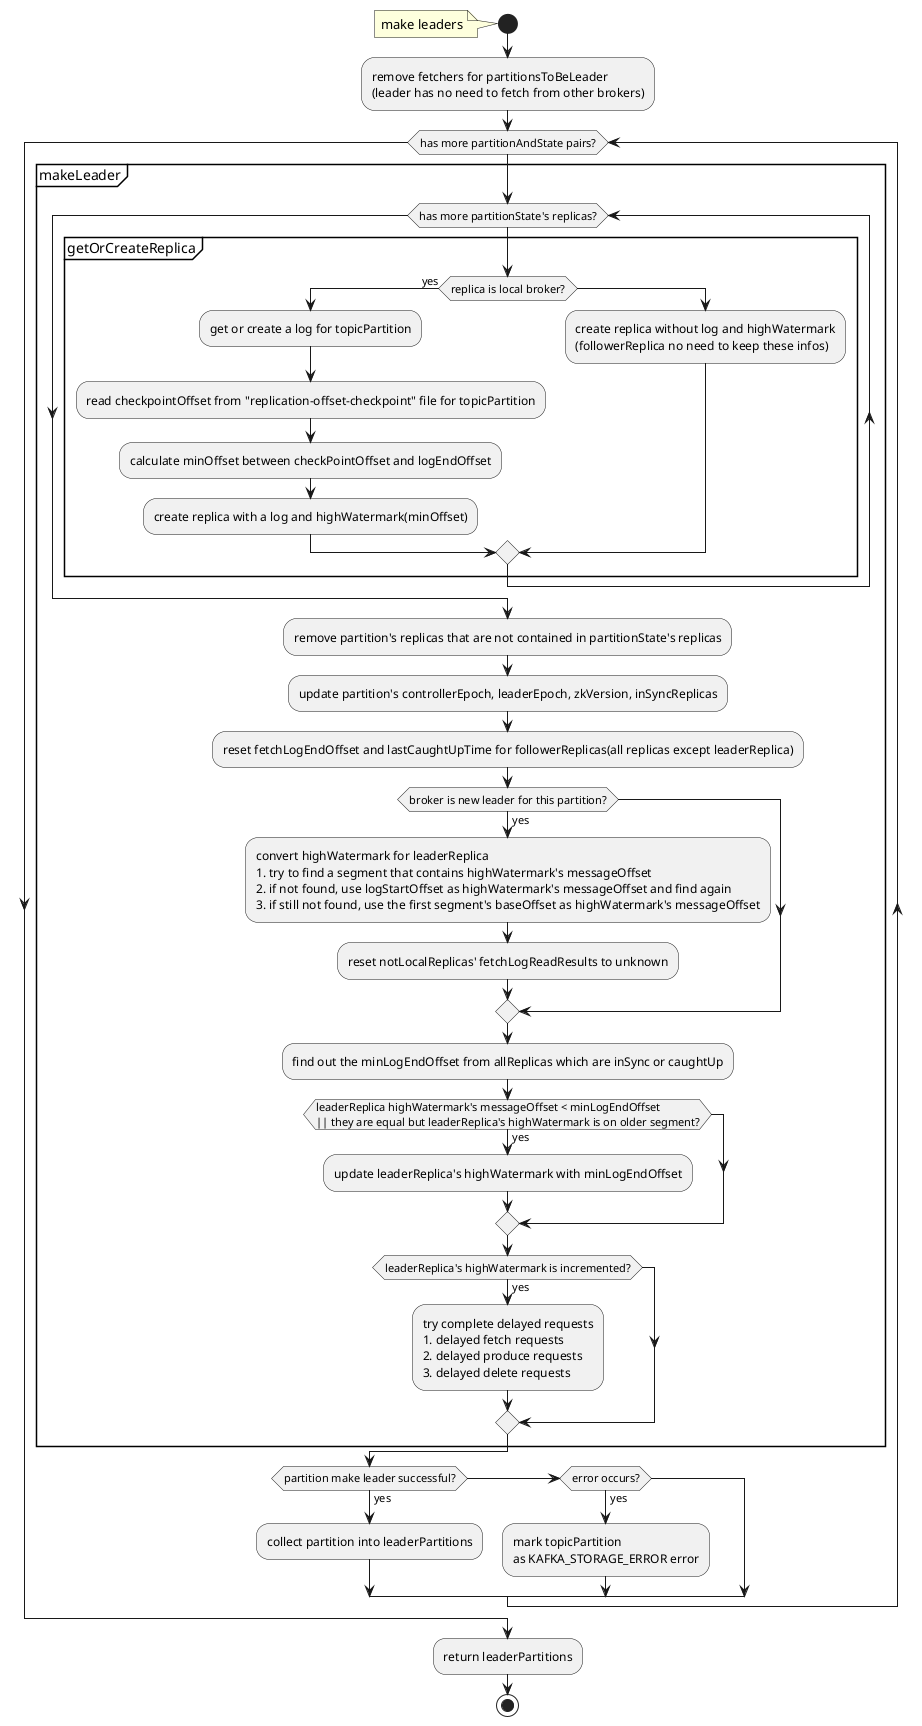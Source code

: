@startuml
start
note left: make leaders
:remove fetchers for partitionsToBeLeader
(leader has no need to fetch from other brokers);

while (has more partitionAndState pairs?) 
	partition makeLeader {
		while (has more partitionState's replicas?)
			partition getOrCreateReplica {
				if (replica is local broker?) then(yes)
					:get or create a log for topicPartition;
					:read checkpointOffset from "replication-offset-checkpoint" file for topicPartition;
					:calculate minOffset between checkPointOffset and logEndOffset;
					:create replica with a log and highWatermark(minOffset);
				else
					:create replica without log and highWatermark
					(followerReplica no need to keep these infos);
				endif
			}
		end while

		:remove partition's replicas that are not contained in partitionState's replicas;
		:update partition's controllerEpoch, leaderEpoch, zkVersion, inSyncReplicas;
		:reset fetchLogEndOffset and lastCaughtUpTime for followerReplicas(all replicas except leaderReplica);

		if (broker is new leader for this partition?) then(yes)
			:convert highWatermark for leaderReplica
			1. try to find a segment that contains highWatermark's messageOffset
			2. if not found, use logStartOffset as highWatermark's messageOffset and find again
			3. if still not found, use the first segment's baseOffset as highWatermark's messageOffset;

			:reset notLocalReplicas' fetchLogReadResults to unknown;
		endif

		:find out the minLogEndOffset from allReplicas which are inSync or caughtUp;
		if (leaderReplica highWatermark's messageOffset < minLogEndOffset \n|| they are equal but leaderReplica's highWatermark is on older segment?) then(yes)
			:update leaderReplica's highWatermark with minLogEndOffset;
		endif

		if (leaderReplica's highWatermark is incremented?) then(yes)
			:try complete delayed requests
			1. delayed fetch requests
			2. delayed produce requests
			3. delayed delete requests;
		endif
	}
	if (partition make leader successful?) then(yes)
		:collect partition into leaderPartitions;
	elseif (error occurs?) then(yes)
		:mark topicPartition 
		as KAFKA_STORAGE_ERROR error;
	endif
end while
:return leaderPartitions;
stop
@enduml
